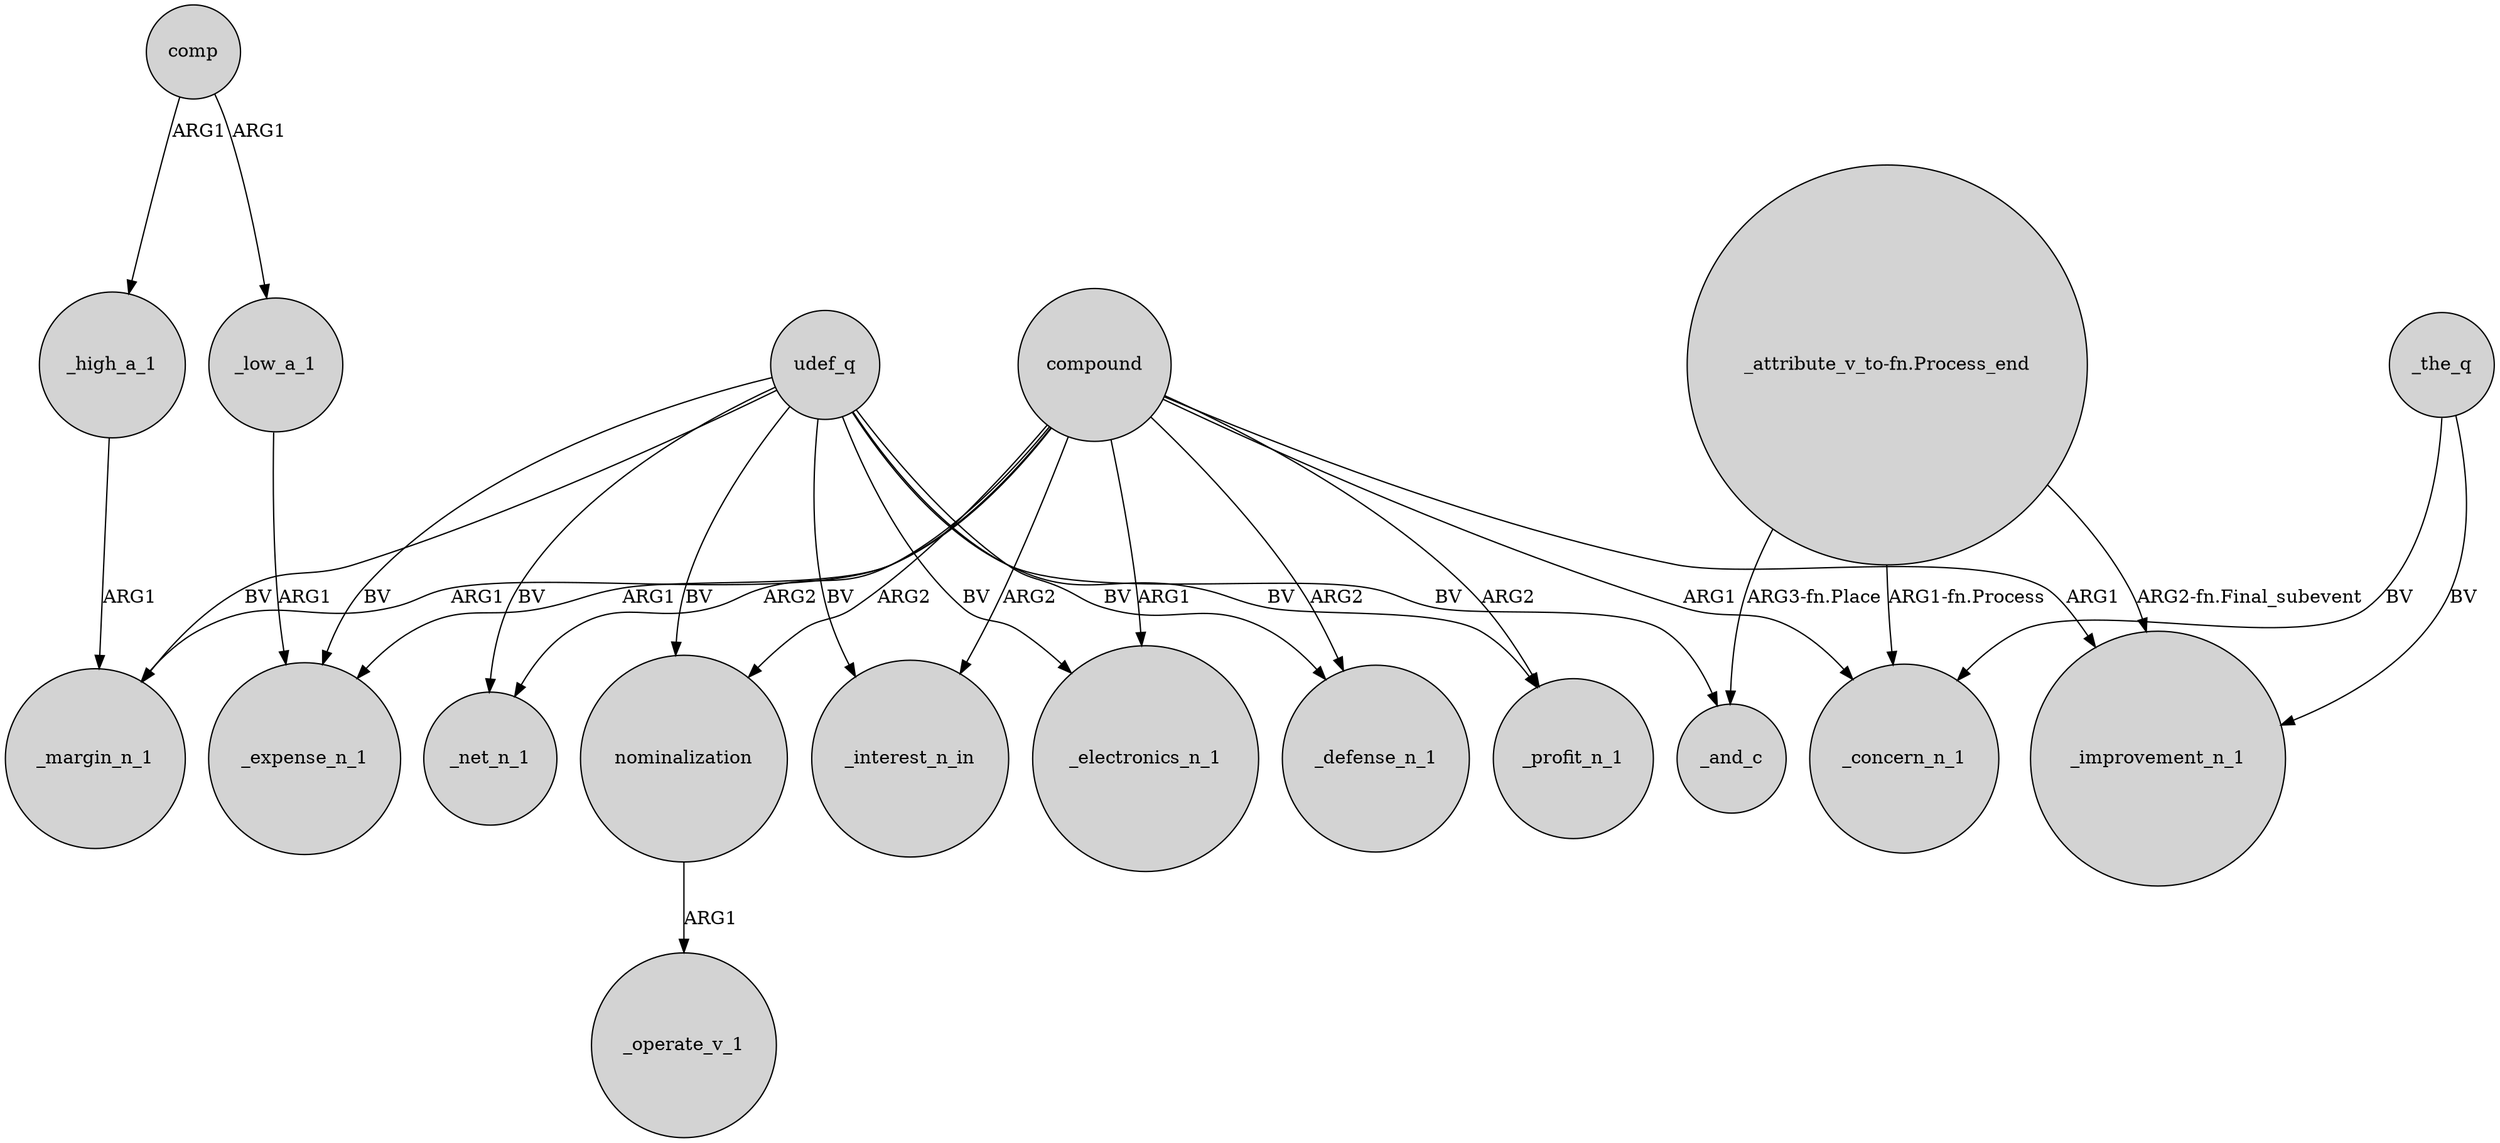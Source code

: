 digraph {
	node [shape=circle style=filled]
	comp -> _low_a_1 [label=ARG1]
	compound -> _margin_n_1 [label=ARG1]
	compound -> _net_n_1 [label=ARG2]
	compound -> _electronics_n_1 [label=ARG1]
	"_attribute_v_to-fn.Process_end" -> _and_c [label="ARG3-fn.Place"]
	udef_q -> nominalization [label=BV]
	nominalization -> _operate_v_1 [label=ARG1]
	udef_q -> _margin_n_1 [label=BV]
	udef_q -> _electronics_n_1 [label=BV]
	udef_q -> _profit_n_1 [label=BV]
	udef_q -> _defense_n_1 [label=BV]
	udef_q -> _and_c [label=BV]
	_the_q -> _concern_n_1 [label=BV]
	compound -> nominalization [label=ARG2]
	"_attribute_v_to-fn.Process_end" -> _concern_n_1 [label="ARG1-fn.Process"]
	comp -> _high_a_1 [label=ARG1]
	compound -> _profit_n_1 [label=ARG2]
	compound -> _expense_n_1 [label=ARG1]
	udef_q -> _net_n_1 [label=BV]
	_high_a_1 -> _margin_n_1 [label=ARG1]
	compound -> _concern_n_1 [label=ARG1]
	udef_q -> _expense_n_1 [label=BV]
	udef_q -> _interest_n_in [label=BV]
	_the_q -> _improvement_n_1 [label=BV]
	compound -> _defense_n_1 [label=ARG2]
	"_attribute_v_to-fn.Process_end" -> _improvement_n_1 [label="ARG2-fn.Final_subevent"]
	compound -> _improvement_n_1 [label=ARG1]
	_low_a_1 -> _expense_n_1 [label=ARG1]
	compound -> _interest_n_in [label=ARG2]
}
